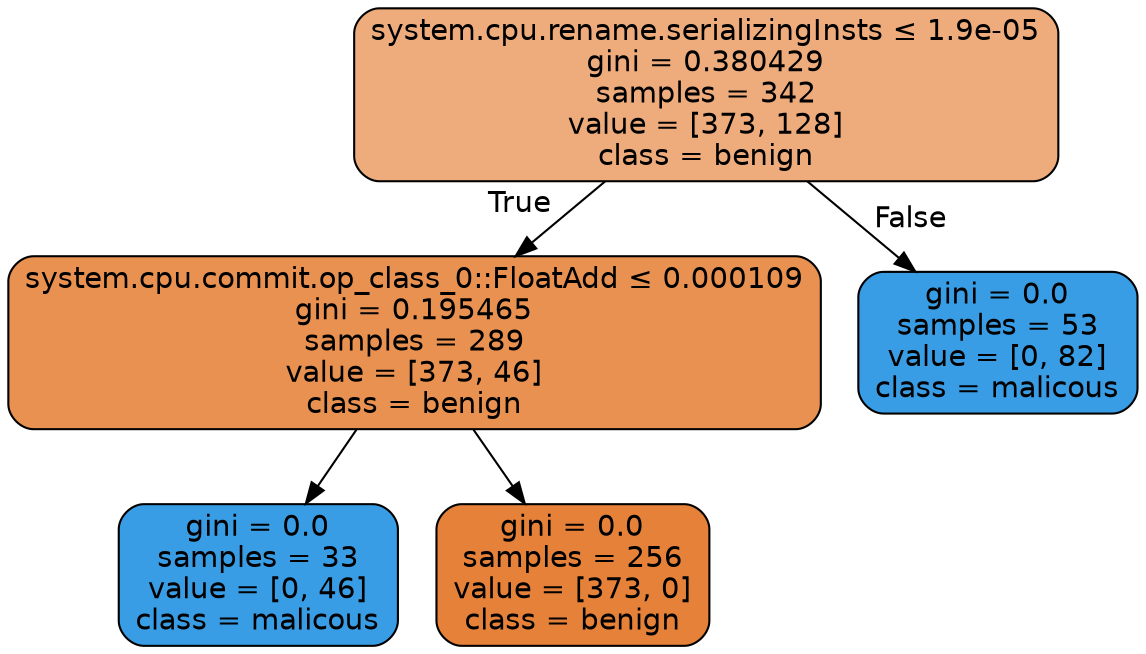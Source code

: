 digraph Tree {
node [shape=box, style="filled, rounded", color="black", fontname=helvetica] ;
edge [fontname=helvetica] ;
0 [label=<system.cpu.rename.serializingInsts &le; 1.9e-05<br/>gini = 0.380429<br/>samples = 342<br/>value = [373, 128]<br/>class = benign>, fillcolor="#eeac7d"] ;
1 [label=<system.cpu.commit.op_class_0::FloatAdd &le; 0.000109<br/>gini = 0.195465<br/>samples = 289<br/>value = [373, 46]<br/>class = benign>, fillcolor="#e89151"] ;
0 -> 1 [labeldistance=2.5, labelangle=45, headlabel="True"] ;
2 [label=<gini = 0.0<br/>samples = 33<br/>value = [0, 46]<br/>class = malicous>, fillcolor="#399de5"] ;
1 -> 2 ;
3 [label=<gini = 0.0<br/>samples = 256<br/>value = [373, 0]<br/>class = benign>, fillcolor="#e58139"] ;
1 -> 3 ;
4 [label=<gini = 0.0<br/>samples = 53<br/>value = [0, 82]<br/>class = malicous>, fillcolor="#399de5"] ;
0 -> 4 [labeldistance=2.5, labelangle=-45, headlabel="False"] ;
}
